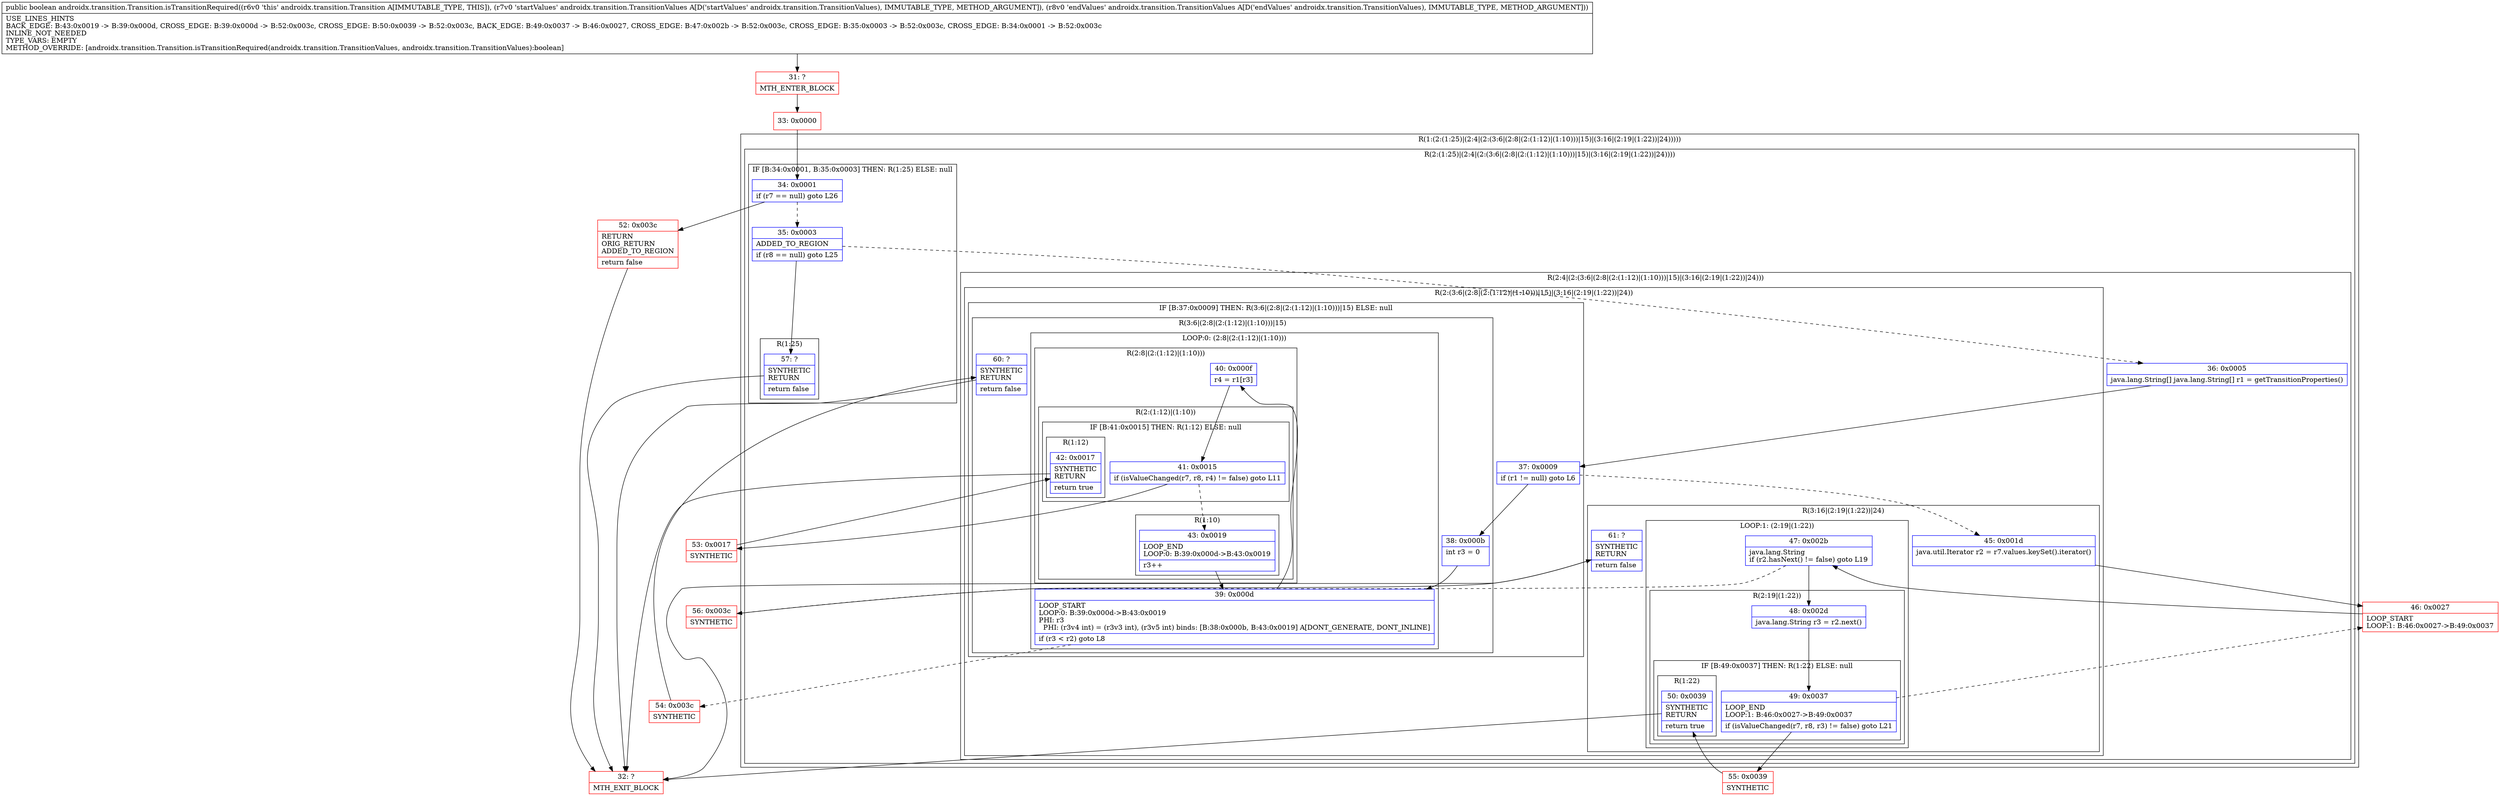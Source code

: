 digraph "CFG forandroidx.transition.Transition.isTransitionRequired(Landroidx\/transition\/TransitionValues;Landroidx\/transition\/TransitionValues;)Z" {
subgraph cluster_Region_1358387182 {
label = "R(1:(2:(1:25)|(2:4|(2:(3:6|(2:8|(2:(1:12)|(1:10)))|15)|(3:16|(2:19|(1:22))|24)))))";
node [shape=record,color=blue];
subgraph cluster_Region_1624534049 {
label = "R(2:(1:25)|(2:4|(2:(3:6|(2:8|(2:(1:12)|(1:10)))|15)|(3:16|(2:19|(1:22))|24))))";
node [shape=record,color=blue];
subgraph cluster_IfRegion_1537702725 {
label = "IF [B:34:0x0001, B:35:0x0003] THEN: R(1:25) ELSE: null";
node [shape=record,color=blue];
Node_34 [shape=record,label="{34\:\ 0x0001|if (r7 == null) goto L26\l}"];
Node_35 [shape=record,label="{35\:\ 0x0003|ADDED_TO_REGION\l|if (r8 == null) goto L25\l}"];
subgraph cluster_Region_803305676 {
label = "R(1:25)";
node [shape=record,color=blue];
Node_57 [shape=record,label="{57\:\ ?|SYNTHETIC\lRETURN\l|return false\l}"];
}
}
subgraph cluster_Region_1662402244 {
label = "R(2:4|(2:(3:6|(2:8|(2:(1:12)|(1:10)))|15)|(3:16|(2:19|(1:22))|24)))";
node [shape=record,color=blue];
Node_36 [shape=record,label="{36\:\ 0x0005|java.lang.String[] java.lang.String[] r1 = getTransitionProperties()\l}"];
subgraph cluster_Region_1170408185 {
label = "R(2:(3:6|(2:8|(2:(1:12)|(1:10)))|15)|(3:16|(2:19|(1:22))|24))";
node [shape=record,color=blue];
subgraph cluster_IfRegion_262304568 {
label = "IF [B:37:0x0009] THEN: R(3:6|(2:8|(2:(1:12)|(1:10)))|15) ELSE: null";
node [shape=record,color=blue];
Node_37 [shape=record,label="{37\:\ 0x0009|if (r1 != null) goto L6\l}"];
subgraph cluster_Region_1130480128 {
label = "R(3:6|(2:8|(2:(1:12)|(1:10)))|15)";
node [shape=record,color=blue];
Node_38 [shape=record,label="{38\:\ 0x000b|int r3 = 0\l\l}"];
subgraph cluster_LoopRegion_104188676 {
label = "LOOP:0: (2:8|(2:(1:12)|(1:10)))";
node [shape=record,color=blue];
Node_39 [shape=record,label="{39\:\ 0x000d|LOOP_START\lLOOP:0: B:39:0x000d\-\>B:43:0x0019\lPHI: r3 \l  PHI: (r3v4 int) = (r3v3 int), (r3v5 int) binds: [B:38:0x000b, B:43:0x0019] A[DONT_GENERATE, DONT_INLINE]\l|if (r3 \< r2) goto L8\l}"];
subgraph cluster_Region_1563587137 {
label = "R(2:8|(2:(1:12)|(1:10)))";
node [shape=record,color=blue];
Node_40 [shape=record,label="{40\:\ 0x000f|r4 = r1[r3]\l}"];
subgraph cluster_Region_1713960404 {
label = "R(2:(1:12)|(1:10))";
node [shape=record,color=blue];
subgraph cluster_IfRegion_1118557893 {
label = "IF [B:41:0x0015] THEN: R(1:12) ELSE: null";
node [shape=record,color=blue];
Node_41 [shape=record,label="{41\:\ 0x0015|if (isValueChanged(r7, r8, r4) != false) goto L11\l}"];
subgraph cluster_Region_530759843 {
label = "R(1:12)";
node [shape=record,color=blue];
Node_42 [shape=record,label="{42\:\ 0x0017|SYNTHETIC\lRETURN\l|return true\l}"];
}
}
subgraph cluster_Region_260081469 {
label = "R(1:10)";
node [shape=record,color=blue];
Node_43 [shape=record,label="{43\:\ 0x0019|LOOP_END\lLOOP:0: B:39:0x000d\-\>B:43:0x0019\l|r3++\l}"];
}
}
}
}
Node_60 [shape=record,label="{60\:\ ?|SYNTHETIC\lRETURN\l|return false\l}"];
}
}
subgraph cluster_Region_937907640 {
label = "R(3:16|(2:19|(1:22))|24)";
node [shape=record,color=blue];
Node_45 [shape=record,label="{45\:\ 0x001d|java.util.Iterator r2 = r7.values.keySet().iterator()\l\l}"];
subgraph cluster_LoopRegion_381718725 {
label = "LOOP:1: (2:19|(1:22))";
node [shape=record,color=blue];
Node_47 [shape=record,label="{47\:\ 0x002b|java.lang.String \lif (r2.hasNext() != false) goto L19\l}"];
subgraph cluster_Region_180449574 {
label = "R(2:19|(1:22))";
node [shape=record,color=blue];
Node_48 [shape=record,label="{48\:\ 0x002d|java.lang.String r3 = r2.next()\l}"];
subgraph cluster_IfRegion_65998597 {
label = "IF [B:49:0x0037] THEN: R(1:22) ELSE: null";
node [shape=record,color=blue];
Node_49 [shape=record,label="{49\:\ 0x0037|LOOP_END\lLOOP:1: B:46:0x0027\-\>B:49:0x0037\l|if (isValueChanged(r7, r8, r3) != false) goto L21\l}"];
subgraph cluster_Region_237551701 {
label = "R(1:22)";
node [shape=record,color=blue];
Node_50 [shape=record,label="{50\:\ 0x0039|SYNTHETIC\lRETURN\l|return true\l}"];
}
}
}
}
Node_61 [shape=record,label="{61\:\ ?|SYNTHETIC\lRETURN\l|return false\l}"];
}
}
}
}
}
Node_31 [shape=record,color=red,label="{31\:\ ?|MTH_ENTER_BLOCK\l}"];
Node_33 [shape=record,color=red,label="{33\:\ 0x0000}"];
Node_53 [shape=record,color=red,label="{53\:\ 0x0017|SYNTHETIC\l}"];
Node_32 [shape=record,color=red,label="{32\:\ ?|MTH_EXIT_BLOCK\l}"];
Node_54 [shape=record,color=red,label="{54\:\ 0x003c|SYNTHETIC\l}"];
Node_46 [shape=record,color=red,label="{46\:\ 0x0027|LOOP_START\lLOOP:1: B:46:0x0027\-\>B:49:0x0037\l}"];
Node_55 [shape=record,color=red,label="{55\:\ 0x0039|SYNTHETIC\l}"];
Node_56 [shape=record,color=red,label="{56\:\ 0x003c|SYNTHETIC\l}"];
Node_52 [shape=record,color=red,label="{52\:\ 0x003c|RETURN\lORIG_RETURN\lADDED_TO_REGION\l|return false\l}"];
MethodNode[shape=record,label="{public boolean androidx.transition.Transition.isTransitionRequired((r6v0 'this' androidx.transition.Transition A[IMMUTABLE_TYPE, THIS]), (r7v0 'startValues' androidx.transition.TransitionValues A[D('startValues' androidx.transition.TransitionValues), IMMUTABLE_TYPE, METHOD_ARGUMENT]), (r8v0 'endValues' androidx.transition.TransitionValues A[D('endValues' androidx.transition.TransitionValues), IMMUTABLE_TYPE, METHOD_ARGUMENT]))  | USE_LINES_HINTS\lBACK_EDGE: B:43:0x0019 \-\> B:39:0x000d, CROSS_EDGE: B:39:0x000d \-\> B:52:0x003c, CROSS_EDGE: B:50:0x0039 \-\> B:52:0x003c, BACK_EDGE: B:49:0x0037 \-\> B:46:0x0027, CROSS_EDGE: B:47:0x002b \-\> B:52:0x003c, CROSS_EDGE: B:35:0x0003 \-\> B:52:0x003c, CROSS_EDGE: B:34:0x0001 \-\> B:52:0x003c\lINLINE_NOT_NEEDED\lTYPE_VARS: EMPTY\lMETHOD_OVERRIDE: [androidx.transition.Transition.isTransitionRequired(androidx.transition.TransitionValues, androidx.transition.TransitionValues):boolean]\l}"];
MethodNode -> Node_31;Node_34 -> Node_35[style=dashed];
Node_34 -> Node_52;
Node_35 -> Node_36[style=dashed];
Node_35 -> Node_57;
Node_57 -> Node_32;
Node_36 -> Node_37;
Node_37 -> Node_38;
Node_37 -> Node_45[style=dashed];
Node_38 -> Node_39;
Node_39 -> Node_40;
Node_39 -> Node_54[style=dashed];
Node_40 -> Node_41;
Node_41 -> Node_43[style=dashed];
Node_41 -> Node_53;
Node_42 -> Node_32;
Node_43 -> Node_39;
Node_60 -> Node_32;
Node_45 -> Node_46;
Node_47 -> Node_48;
Node_47 -> Node_56[style=dashed];
Node_48 -> Node_49;
Node_49 -> Node_46[style=dashed];
Node_49 -> Node_55;
Node_50 -> Node_32;
Node_61 -> Node_32;
Node_31 -> Node_33;
Node_33 -> Node_34;
Node_53 -> Node_42;
Node_54 -> Node_60;
Node_46 -> Node_47;
Node_55 -> Node_50;
Node_56 -> Node_61;
Node_52 -> Node_32;
}

